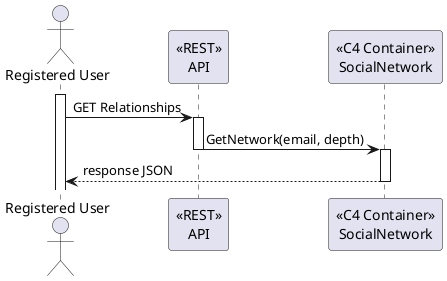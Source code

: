 @startuml

actor "Registered User" as UNU
participant "<<REST>>\nAPI" as API
participant "<<C4 Container>>\nSocialNetwork" as SN

activate UNU
UNU -> API: GET Relationships

activate API
API -> SN: GetNetwork(email, depth)
deactivate API

activate SN
SN --> UNU : response JSON
deactivate SN

@enduml